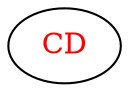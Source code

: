 digraph dependencyGraph {
 concentrate=true;
 ranksep="2.0";
 rankdir="LR"; 
 splines="ortho";
"CD" [fontcolor="red"];
}